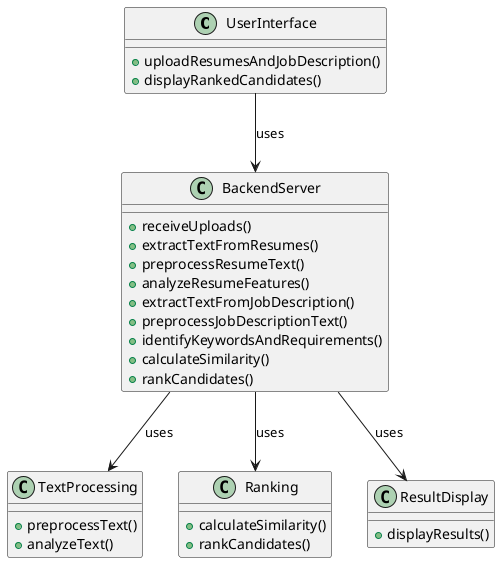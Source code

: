 @startuml

class UserInterface {
    + uploadResumesAndJobDescription()
    + displayRankedCandidates()
}

class BackendServer {
    + receiveUploads()
    + extractTextFromResumes()
    + preprocessResumeText()
    + analyzeResumeFeatures()
    + extractTextFromJobDescription()
    + preprocessJobDescriptionText()
    + identifyKeywordsAndRequirements()
    + calculateSimilarity()
    + rankCandidates()
}

class TextProcessing {
    + preprocessText()
    + analyzeText()
}

class Ranking {
    + calculateSimilarity()
    + rankCandidates()
}

class ResultDisplay {
    + displayResults()
}

UserInterface --> BackendServer : uses
BackendServer --> TextProcessing : uses
BackendServer --> Ranking : uses
BackendServer --> ResultDisplay : uses

@enduml
